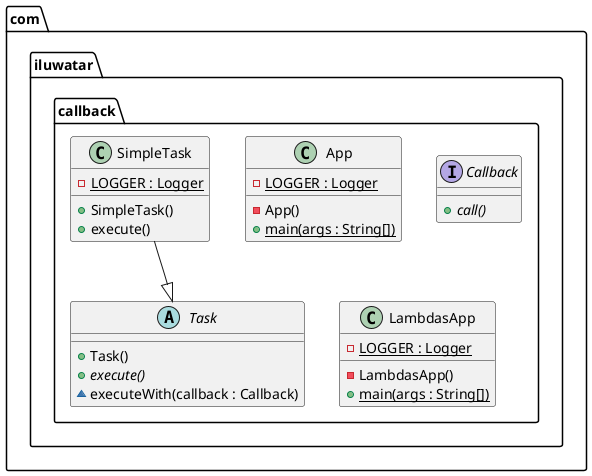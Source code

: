 @startuml
package com.iluwatar.callback {
  class App {
    - LOGGER : Logger {static}
    - App()
    + main(args : String[]) {static}
  }
  interface Callback {
    + call() {abstract}
  }
  class LambdasApp {
    - LOGGER : Logger {static}
    - LambdasApp()
    + main(args : String[]) {static}
  }
  class SimpleTask {
    - LOGGER : Logger {static}
    + SimpleTask()
    + execute()
  }
  abstract class Task {
    + Task()
    + execute() {abstract}
    ~ executeWith(callback : Callback)
  }
}
SimpleTask --|> Task 
@enduml